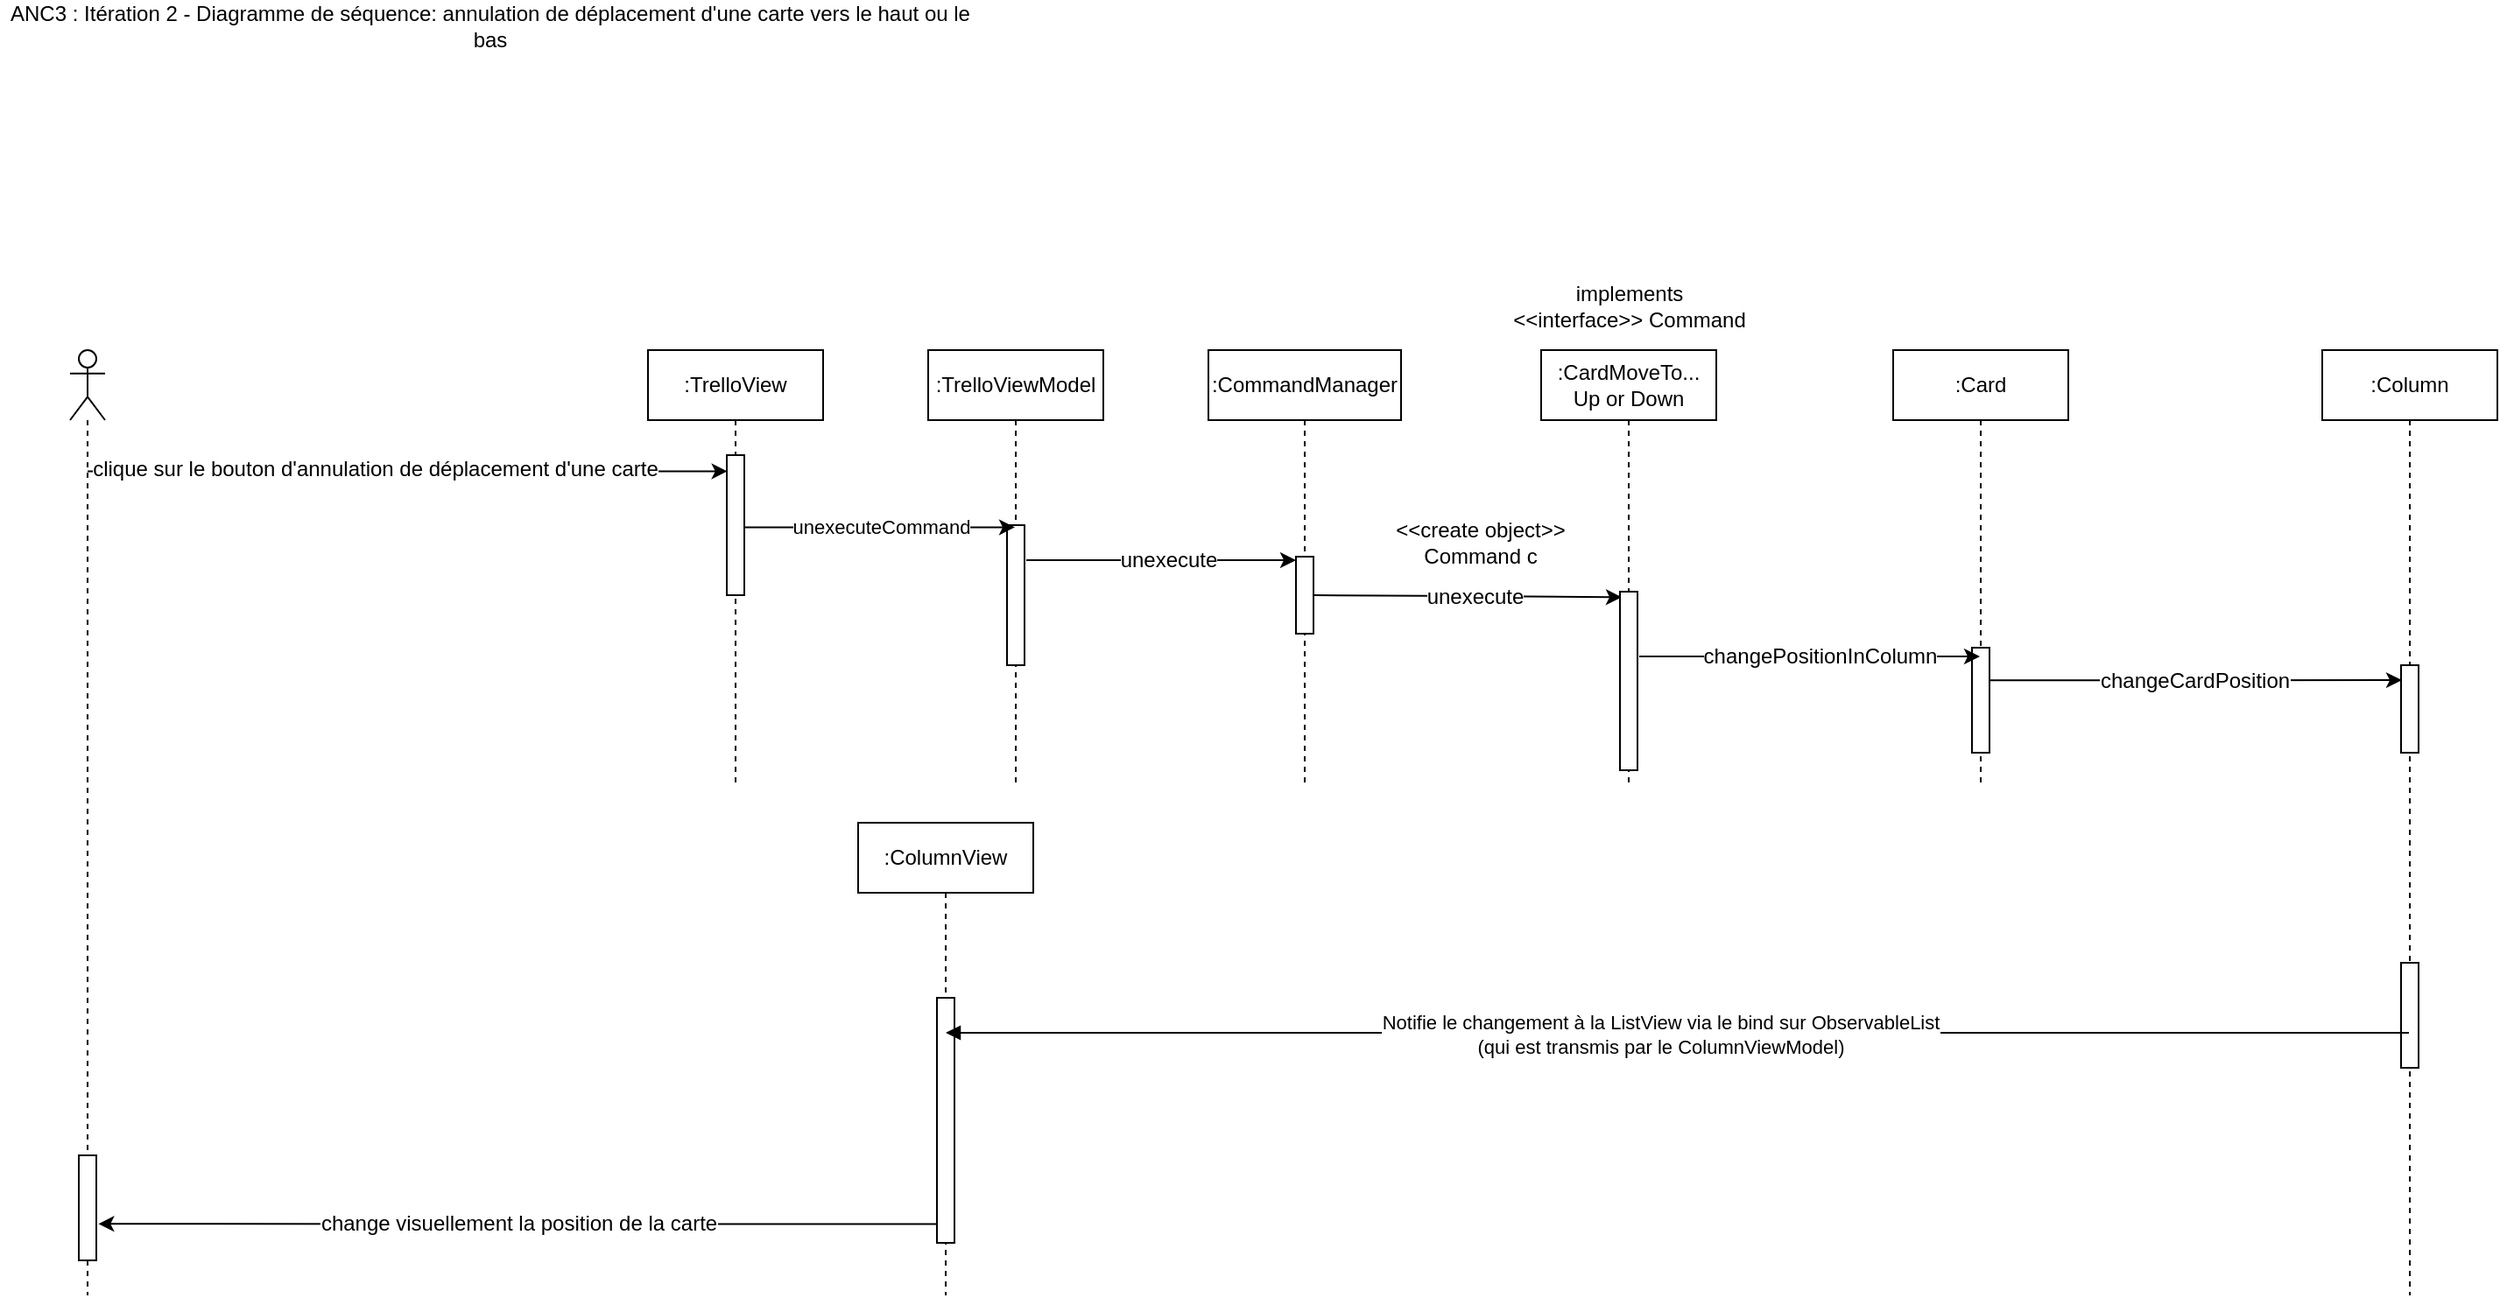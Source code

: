<mxfile version="14.5.3" type="device"><diagram name="Page-1" id="9361dd3d-8414-5efd-6122-117bd74ce7a7"><mxGraphModel dx="1038" dy="975" grid="1" gridSize="10" guides="1" tooltips="1" connect="1" arrows="1" fold="1" page="0" pageScale="1.5" pageWidth="826" pageHeight="1169" background="#ffffff" math="0" shadow="0"><root><mxCell id="0"/><mxCell id="1" parent="0"/><mxCell id="xYMxo-5dZzdiOJb78FIX-89" value=":TrelloView" style="shape=umlLifeline;perimeter=lifelinePerimeter;whiteSpace=wrap;html=1;container=1;collapsible=0;recursiveResize=0;outlineConnect=0;" parent="1" vertex="1"><mxGeometry x="410" y="60" width="100" height="250" as="geometry"/></mxCell><mxCell id="xYMxo-5dZzdiOJb78FIX-133" value="" style="html=1;points=[];perimeter=orthogonalPerimeter;fontSize=12;" parent="xYMxo-5dZzdiOJb78FIX-89" vertex="1"><mxGeometry x="45" y="60" width="10" height="80" as="geometry"/></mxCell><mxCell id="xYMxo-5dZzdiOJb78FIX-92" style="edgeStyle=orthogonalEdgeStyle;rounded=0;orthogonalLoop=1;jettySize=auto;html=1;entryX=0.033;entryY=0.115;entryDx=0;entryDy=0;entryPerimeter=0;" parent="1" source="xYMxo-5dZzdiOJb78FIX-91" target="xYMxo-5dZzdiOJb78FIX-133" edge="1"><mxGeometry relative="1" as="geometry"><mxPoint x="450" y="130" as="targetPoint"/><Array as="points"><mxPoint x="350" y="130"/></Array></mxGeometry></mxCell><mxCell id="xYMxo-5dZzdiOJb78FIX-98" value="clique sur le bouton d'annulation de déplacement d'une carte" style="edgeLabel;html=1;align=center;verticalAlign=middle;resizable=0;points=[];fontSize=12;" parent="xYMxo-5dZzdiOJb78FIX-92" vertex="1" connectable="0"><mxGeometry x="-0.109" y="1" relative="1" as="geometry"><mxPoint x="1" as="offset"/></mxGeometry></mxCell><mxCell id="xYMxo-5dZzdiOJb78FIX-91" value="" style="shape=umlLifeline;participant=umlActor;perimeter=lifelinePerimeter;whiteSpace=wrap;html=1;container=1;collapsible=0;recursiveResize=0;verticalAlign=top;spacingTop=36;outlineConnect=0;" parent="1" vertex="1"><mxGeometry x="80" y="60" width="20" height="540" as="geometry"/></mxCell><mxCell id="xYMxo-5dZzdiOJb78FIX-150" value="" style="html=1;points=[];perimeter=orthogonalPerimeter;fontSize=12;" parent="xYMxo-5dZzdiOJb78FIX-91" vertex="1"><mxGeometry x="5" y="460" width="10" height="60" as="geometry"/></mxCell><mxCell id="xYMxo-5dZzdiOJb78FIX-93" value=":TrelloViewModel" style="shape=umlLifeline;perimeter=lifelinePerimeter;whiteSpace=wrap;html=1;container=1;collapsible=0;recursiveResize=0;outlineConnect=0;" parent="1" vertex="1"><mxGeometry x="570" y="60" width="100" height="250" as="geometry"/></mxCell><mxCell id="xYMxo-5dZzdiOJb78FIX-135" value="" style="html=1;points=[];perimeter=orthogonalPerimeter;fontSize=12;" parent="xYMxo-5dZzdiOJb78FIX-93" vertex="1"><mxGeometry x="45" y="100" width="10" height="80" as="geometry"/></mxCell><mxCell id="xYMxo-5dZzdiOJb78FIX-94" value=":CommandManager" style="shape=umlLifeline;perimeter=lifelinePerimeter;whiteSpace=wrap;html=1;container=1;collapsible=0;recursiveResize=0;outlineConnect=0;" parent="1" vertex="1"><mxGeometry x="730" y="60" width="110" height="250" as="geometry"/></mxCell><mxCell id="xYMxo-5dZzdiOJb78FIX-136" value="" style="html=1;points=[];perimeter=orthogonalPerimeter;fontSize=12;" parent="xYMxo-5dZzdiOJb78FIX-94" vertex="1"><mxGeometry x="50" y="118" width="10" height="44" as="geometry"/></mxCell><mxCell id="xYMxo-5dZzdiOJb78FIX-95" value="unexecuteCommand" style="edgeStyle=orthogonalEdgeStyle;rounded=0;orthogonalLoop=1;jettySize=auto;html=1;strokeWidth=1;" parent="1" target="xYMxo-5dZzdiOJb78FIX-93" edge="1"><mxGeometry relative="1" as="geometry"><mxPoint x="465" y="161.2" as="sourcePoint"/><mxPoint x="586.17" y="161.2" as="targetPoint"/><Array as="points"><mxPoint x="570" y="161"/><mxPoint x="570" y="161"/></Array></mxGeometry></mxCell><mxCell id="xYMxo-5dZzdiOJb78FIX-140" value=":Column" style="shape=umlLifeline;perimeter=lifelinePerimeter;whiteSpace=wrap;html=1;container=1;collapsible=0;recursiveResize=0;outlineConnect=0;fontSize=12;" parent="1" vertex="1"><mxGeometry x="1366" y="60" width="100" height="540" as="geometry"/></mxCell><mxCell id="xYMxo-5dZzdiOJb78FIX-144" value="" style="html=1;points=[];perimeter=orthogonalPerimeter;fontSize=12;" parent="xYMxo-5dZzdiOJb78FIX-140" vertex="1"><mxGeometry x="45" y="180" width="10" height="50" as="geometry"/></mxCell><mxCell id="xYMxo-5dZzdiOJb78FIX-147" value="" style="html=1;points=[];perimeter=orthogonalPerimeter;fontSize=12;" parent="xYMxo-5dZzdiOJb78FIX-140" vertex="1"><mxGeometry x="45" y="350" width="10" height="60" as="geometry"/></mxCell><mxCell id="xYMxo-5dZzdiOJb78FIX-146" value=":ColumnView" style="shape=umlLifeline;perimeter=lifelinePerimeter;whiteSpace=wrap;html=1;container=1;collapsible=0;recursiveResize=0;outlineConnect=0;fontSize=12;" parent="1" vertex="1"><mxGeometry x="530" y="330" width="100" height="270" as="geometry"/></mxCell><mxCell id="xYMxo-5dZzdiOJb78FIX-149" value="" style="html=1;points=[];perimeter=orthogonalPerimeter;fontSize=12;" parent="xYMxo-5dZzdiOJb78FIX-146" vertex="1"><mxGeometry x="45" y="100" width="10" height="140" as="geometry"/></mxCell><mxCell id="xYMxo-5dZzdiOJb78FIX-154" value="changeCardPosition" style="edgeStyle=orthogonalEdgeStyle;rounded=0;orthogonalLoop=1;jettySize=auto;html=1;entryX=-0.05;entryY=0.214;entryDx=0;entryDy=0;entryPerimeter=0;strokeWidth=1;fontSize=12;" parent="1" edge="1"><mxGeometry x="0.053" relative="1" as="geometry"><mxPoint as="offset"/><mxPoint x="1173" y="237" as="sourcePoint"/><mxPoint x="1411.5" y="248.56" as="targetPoint"/><Array as="points"><mxPoint x="1173" y="249"/></Array></mxGeometry></mxCell><mxCell id="xYMxo-5dZzdiOJb78FIX-162" value="change visuellement la position de la carte" style="edgeStyle=orthogonalEdgeStyle;rounded=0;orthogonalLoop=1;jettySize=auto;html=1;strokeWidth=1;fontSize=12;entryX=1.117;entryY=0.653;entryDx=0;entryDy=0;entryPerimeter=0;" parent="1" source="xYMxo-5dZzdiOJb78FIX-149" target="xYMxo-5dZzdiOJb78FIX-150" edge="1"><mxGeometry relative="1" as="geometry"><mxPoint x="190" y="560" as="targetPoint"/><Array as="points"><mxPoint x="520" y="560"/></Array></mxGeometry></mxCell><mxCell id="6QVB4PQBMQo5ai8wPj7M-6" value="" style="html=1;verticalAlign=bottom;labelBackgroundColor=none;endArrow=block;endFill=1;" parent="1" source="xYMxo-5dZzdiOJb78FIX-140" target="xYMxo-5dZzdiOJb78FIX-146" edge="1"><mxGeometry width="160" relative="1" as="geometry"><mxPoint x="930" y="510" as="sourcePoint"/><mxPoint x="819.667" y="450" as="targetPoint"/><Array as="points"><mxPoint x="910" y="450"/></Array></mxGeometry></mxCell><mxCell id="6QVB4PQBMQo5ai8wPj7M-9" value="Notifie le changement à la ListView via le bind sur ObservableList &lt;br&gt;(qui est transmis par le ColumnViewModel)" style="edgeLabel;html=1;align=center;verticalAlign=middle;resizable=0;points=[];" parent="6QVB4PQBMQo5ai8wPj7M-6" vertex="1" connectable="0"><mxGeometry x="0.024" y="1" relative="1" as="geometry"><mxPoint as="offset"/></mxGeometry></mxCell><mxCell id="wRdGS0_nD9T0TkNt6Q5W-1" value="ANC3 : Itération 2 - Diagramme de séquence: annulation de déplacement d'une carte vers le haut ou le bas" style="text;html=1;strokeColor=none;fillColor=none;align=center;verticalAlign=middle;whiteSpace=wrap;rounded=0;" parent="1" vertex="1"><mxGeometry x="40" y="-140" width="560" height="30" as="geometry"/></mxCell><mxCell id="xP63ATbyrFn-nJeRKN1v-9" value="unexecute" style="edgeStyle=orthogonalEdgeStyle;rounded=0;orthogonalLoop=1;jettySize=auto;html=1;strokeWidth=1;fontSize=12;entryX=0.1;entryY=0.031;entryDx=0;entryDy=0;entryPerimeter=0;" parent="1" target="xP63ATbyrFn-nJeRKN1v-5" edge="1"><mxGeometry x="0.053" relative="1" as="geometry"><mxPoint as="offset"/><mxPoint x="790" y="200" as="sourcePoint"/><mxPoint x="860" y="200" as="targetPoint"/></mxGeometry></mxCell><mxCell id="xP63ATbyrFn-nJeRKN1v-10" value=":Card" style="shape=umlLifeline;perimeter=lifelinePerimeter;whiteSpace=wrap;html=1;container=1;collapsible=0;recursiveResize=0;outlineConnect=0;" parent="1" vertex="1"><mxGeometry x="1121" y="60" width="100" height="250" as="geometry"/></mxCell><mxCell id="xP63ATbyrFn-nJeRKN1v-11" value="" style="html=1;points=[];perimeter=orthogonalPerimeter;fontSize=12;" parent="xP63ATbyrFn-nJeRKN1v-10" vertex="1"><mxGeometry x="45" y="170" width="10" height="60" as="geometry"/></mxCell><mxCell id="xRXH3BIqIURH3njRXJTB-2" value="unexecute" style="edgeStyle=orthogonalEdgeStyle;rounded=0;orthogonalLoop=1;jettySize=auto;html=1;strokeWidth=1;fontSize=12;exitX=1.1;exitY=0.25;exitDx=0;exitDy=0;exitPerimeter=0;" parent="1" source="xYMxo-5dZzdiOJb78FIX-135" edge="1"><mxGeometry x="0.053" relative="1" as="geometry"><mxPoint as="offset"/><mxPoint x="628" y="180.02" as="sourcePoint"/><mxPoint x="780" y="180" as="targetPoint"/></mxGeometry></mxCell><mxCell id="xRXH3BIqIURH3njRXJTB-3" value="changePositionInColumn" style="edgeStyle=orthogonalEdgeStyle;rounded=0;orthogonalLoop=1;jettySize=auto;html=1;strokeWidth=1;fontSize=12;" parent="1" edge="1" target="xP63ATbyrFn-nJeRKN1v-10"><mxGeometry x="0.053" relative="1" as="geometry"><mxPoint as="offset"/><mxPoint x="976" y="235" as="sourcePoint"/><mxPoint x="1136" y="235" as="targetPoint"/><Array as="points"><mxPoint x="1110" y="235"/><mxPoint x="1110" y="235"/></Array></mxGeometry></mxCell><mxCell id="5tUX4FKquktnFpsYn0zX-1" value="&lt;div&gt;&amp;lt;&amp;lt;create object&amp;gt;&amp;gt; &lt;br&gt;&lt;/div&gt;&lt;div&gt;Command c&lt;br&gt;&lt;/div&gt;" style="text;html=1;align=center;verticalAlign=middle;resizable=0;points=[];autosize=1;" parent="1" vertex="1"><mxGeometry x="830" y="155" width="110" height="30" as="geometry"/></mxCell><mxCell id="5tUX4FKquktnFpsYn0zX-2" value="&lt;div&gt;implements &lt;br&gt;&lt;/div&gt;&lt;div&gt;&amp;lt;&amp;lt;interface&amp;gt;&amp;gt; Command&lt;/div&gt;" style="text;html=1;align=center;verticalAlign=middle;resizable=0;points=[];autosize=1;" parent="1" vertex="1"><mxGeometry x="895" y="20" width="150" height="30" as="geometry"/></mxCell><mxCell id="xP63ATbyrFn-nJeRKN1v-4" value="&lt;div&gt;:CardMoveTo...&lt;/div&gt;&lt;div&gt;Up or Down&lt;br&gt;&lt;/div&gt;" style="shape=umlLifeline;perimeter=lifelinePerimeter;whiteSpace=wrap;html=1;container=1;collapsible=0;recursiveResize=0;outlineConnect=0;" parent="1" vertex="1"><mxGeometry x="920" y="60" width="100" height="250" as="geometry"/></mxCell><mxCell id="xP63ATbyrFn-nJeRKN1v-5" value="" style="html=1;points=[];perimeter=orthogonalPerimeter;fontSize=12;" parent="xP63ATbyrFn-nJeRKN1v-4" vertex="1"><mxGeometry x="45" y="138" width="10" height="102" as="geometry"/></mxCell></root></mxGraphModel></diagram></mxfile>